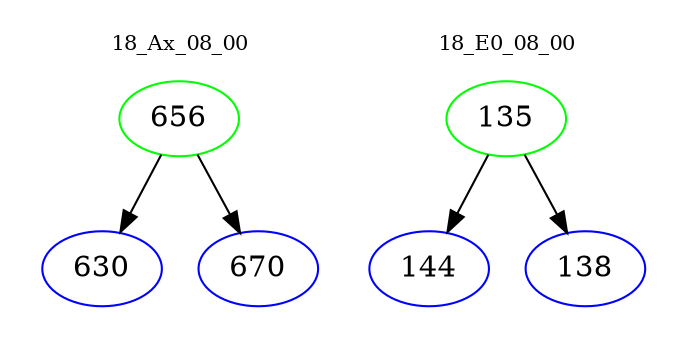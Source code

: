 digraph{
subgraph cluster_0 {
color = white
label = "18_Ax_08_00";
fontsize=10;
T0_656 [label="656", color="green"]
T0_656 -> T0_630 [color="black"]
T0_630 [label="630", color="blue"]
T0_656 -> T0_670 [color="black"]
T0_670 [label="670", color="blue"]
}
subgraph cluster_1 {
color = white
label = "18_E0_08_00";
fontsize=10;
T1_135 [label="135", color="green"]
T1_135 -> T1_144 [color="black"]
T1_144 [label="144", color="blue"]
T1_135 -> T1_138 [color="black"]
T1_138 [label="138", color="blue"]
}
}
